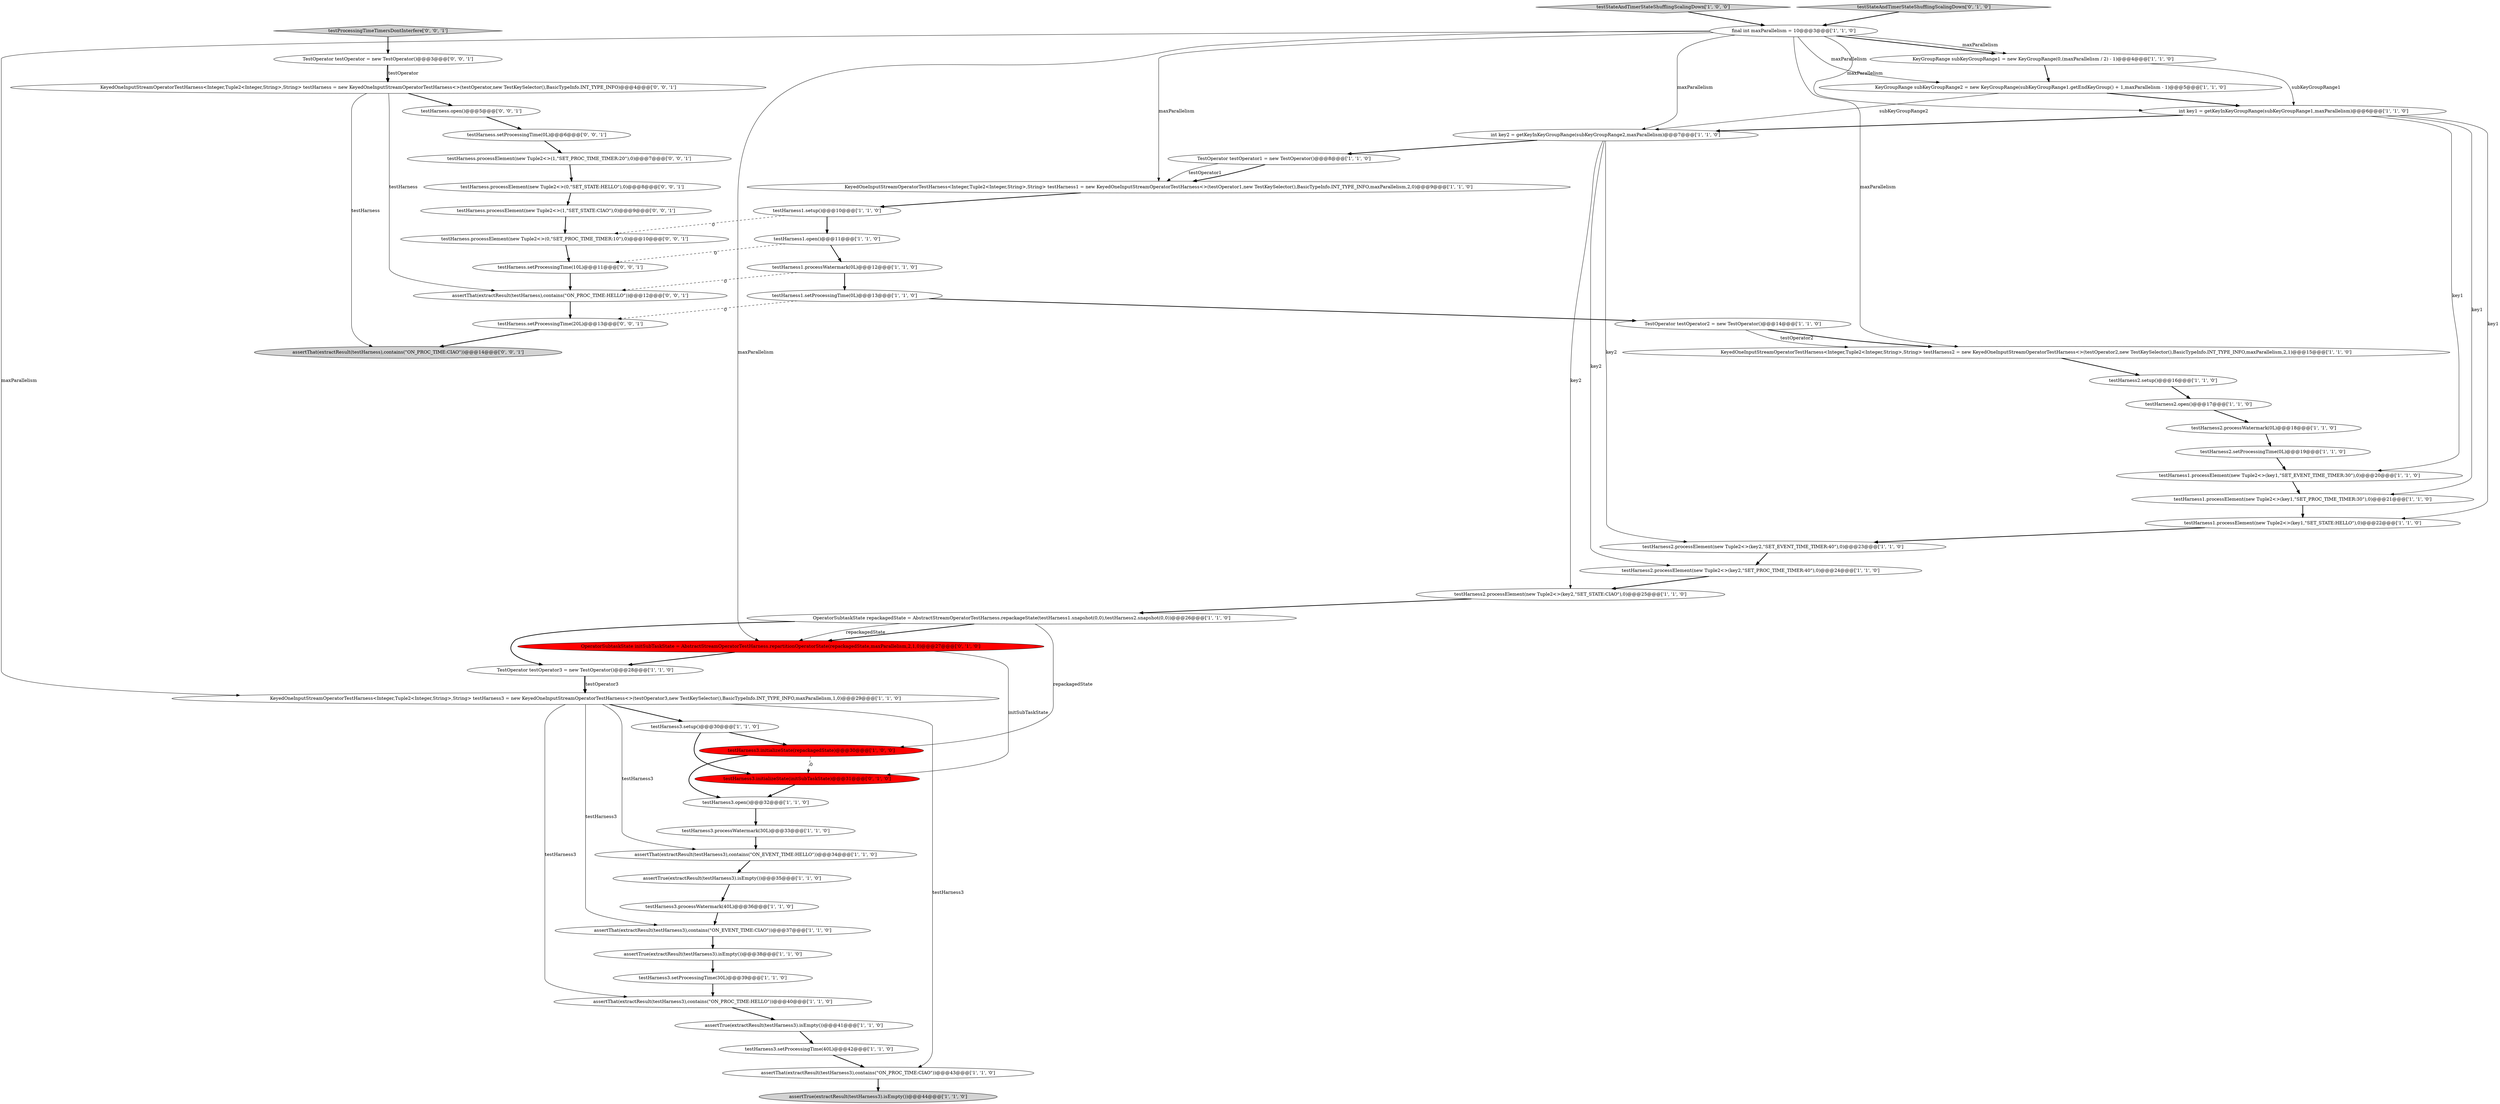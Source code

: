 digraph {
5 [style = filled, label = "KeyedOneInputStreamOperatorTestHarness<Integer,Tuple2<Integer,String>,String> testHarness1 = new KeyedOneInputStreamOperatorTestHarness<>(testOperator1,new TestKeySelector(),BasicTypeInfo.INT_TYPE_INFO,maxParallelism,2,0)@@@9@@@['1', '1', '0']", fillcolor = white, shape = ellipse image = "AAA0AAABBB1BBB"];
30 [style = filled, label = "assertTrue(extractResult(testHarness3).isEmpty())@@@35@@@['1', '1', '0']", fillcolor = white, shape = ellipse image = "AAA0AAABBB1BBB"];
18 [style = filled, label = "int key1 = getKeyInKeyGroupRange(subKeyGroupRange1,maxParallelism)@@@6@@@['1', '1', '0']", fillcolor = white, shape = ellipse image = "AAA0AAABBB1BBB"];
6 [style = filled, label = "assertThat(extractResult(testHarness3),contains(\"ON_EVENT_TIME:HELLO\"))@@@34@@@['1', '1', '0']", fillcolor = white, shape = ellipse image = "AAA0AAABBB1BBB"];
8 [style = filled, label = "final int maxParallelism = 10@@@3@@@['1', '1', '0']", fillcolor = white, shape = ellipse image = "AAA0AAABBB1BBB"];
7 [style = filled, label = "assertTrue(extractResult(testHarness3).isEmpty())@@@38@@@['1', '1', '0']", fillcolor = white, shape = ellipse image = "AAA0AAABBB1BBB"];
19 [style = filled, label = "testHarness2.open()@@@17@@@['1', '1', '0']", fillcolor = white, shape = ellipse image = "AAA0AAABBB1BBB"];
39 [style = filled, label = "testHarness1.open()@@@11@@@['1', '1', '0']", fillcolor = white, shape = ellipse image = "AAA0AAABBB1BBB"];
34 [style = filled, label = "testHarness1.processElement(new Tuple2<>(key1,\"SET_EVENT_TIME_TIMER:30\"),0)@@@20@@@['1', '1', '0']", fillcolor = white, shape = ellipse image = "AAA0AAABBB1BBB"];
11 [style = filled, label = "testHarness3.open()@@@32@@@['1', '1', '0']", fillcolor = white, shape = ellipse image = "AAA0AAABBB1BBB"];
38 [style = filled, label = "testHarness1.setProcessingTime(0L)@@@13@@@['1', '1', '0']", fillcolor = white, shape = ellipse image = "AAA0AAABBB1BBB"];
13 [style = filled, label = "testHarness3.setProcessingTime(30L)@@@39@@@['1', '1', '0']", fillcolor = white, shape = ellipse image = "AAA0AAABBB1BBB"];
16 [style = filled, label = "OperatorSubtaskState repackagedState = AbstractStreamOperatorTestHarness.repackageState(testHarness1.snapshot(0,0),testHarness2.snapshot(0,0))@@@26@@@['1', '1', '0']", fillcolor = white, shape = ellipse image = "AAA0AAABBB1BBB"];
22 [style = filled, label = "TestOperator testOperator3 = new TestOperator()@@@28@@@['1', '1', '0']", fillcolor = white, shape = ellipse image = "AAA0AAABBB1BBB"];
9 [style = filled, label = "testHarness2.processWatermark(0L)@@@18@@@['1', '1', '0']", fillcolor = white, shape = ellipse image = "AAA0AAABBB1BBB"];
35 [style = filled, label = "assertThat(extractResult(testHarness3),contains(\"ON_PROC_TIME:CIAO\"))@@@43@@@['1', '1', '0']", fillcolor = white, shape = ellipse image = "AAA0AAABBB1BBB"];
21 [style = filled, label = "testHarness2.processElement(new Tuple2<>(key2,\"SET_EVENT_TIME_TIMER:40\"),0)@@@23@@@['1', '1', '0']", fillcolor = white, shape = ellipse image = "AAA0AAABBB1BBB"];
28 [style = filled, label = "TestOperator testOperator2 = new TestOperator()@@@14@@@['1', '1', '0']", fillcolor = white, shape = ellipse image = "AAA0AAABBB1BBB"];
36 [style = filled, label = "KeyedOneInputStreamOperatorTestHarness<Integer,Tuple2<Integer,String>,String> testHarness2 = new KeyedOneInputStreamOperatorTestHarness<>(testOperator2,new TestKeySelector(),BasicTypeInfo.INT_TYPE_INFO,maxParallelism,2,1)@@@15@@@['1', '1', '0']", fillcolor = white, shape = ellipse image = "AAA0AAABBB1BBB"];
51 [style = filled, label = "testHarness.setProcessingTime(0L)@@@6@@@['0', '0', '1']", fillcolor = white, shape = ellipse image = "AAA0AAABBB3BBB"];
29 [style = filled, label = "assertThat(extractResult(testHarness3),contains(\"ON_PROC_TIME:HELLO\"))@@@40@@@['1', '1', '0']", fillcolor = white, shape = ellipse image = "AAA0AAABBB1BBB"];
27 [style = filled, label = "testHarness2.processElement(new Tuple2<>(key2,\"SET_STATE:CIAO\"),0)@@@25@@@['1', '1', '0']", fillcolor = white, shape = ellipse image = "AAA0AAABBB1BBB"];
4 [style = filled, label = "KeyGroupRange subKeyGroupRange2 = new KeyGroupRange(subKeyGroupRange1.getEndKeyGroup() + 1,maxParallelism - 1)@@@5@@@['1', '1', '0']", fillcolor = white, shape = ellipse image = "AAA0AAABBB1BBB"];
50 [style = filled, label = "KeyedOneInputStreamOperatorTestHarness<Integer,Tuple2<Integer,String>,String> testHarness = new KeyedOneInputStreamOperatorTestHarness<>(testOperator,new TestKeySelector(),BasicTypeInfo.INT_TYPE_INFO)@@@4@@@['0', '0', '1']", fillcolor = white, shape = ellipse image = "AAA0AAABBB3BBB"];
37 [style = filled, label = "KeyedOneInputStreamOperatorTestHarness<Integer,Tuple2<Integer,String>,String> testHarness3 = new KeyedOneInputStreamOperatorTestHarness<>(testOperator3,new TestKeySelector(),BasicTypeInfo.INT_TYPE_INFO,maxParallelism,1,0)@@@29@@@['1', '1', '0']", fillcolor = white, shape = ellipse image = "AAA0AAABBB1BBB"];
20 [style = filled, label = "testHarness1.setup()@@@10@@@['1', '1', '0']", fillcolor = white, shape = ellipse image = "AAA0AAABBB1BBB"];
33 [style = filled, label = "assertTrue(extractResult(testHarness3).isEmpty())@@@44@@@['1', '1', '0']", fillcolor = lightgray, shape = ellipse image = "AAA0AAABBB1BBB"];
56 [style = filled, label = "assertThat(extractResult(testHarness),contains(\"ON_PROC_TIME:HELLO\"))@@@12@@@['0', '0', '1']", fillcolor = white, shape = ellipse image = "AAA0AAABBB3BBB"];
15 [style = filled, label = "testHarness1.processElement(new Tuple2<>(key1,\"SET_PROC_TIME_TIMER:30\"),0)@@@21@@@['1', '1', '0']", fillcolor = white, shape = ellipse image = "AAA0AAABBB1BBB"];
23 [style = filled, label = "testHarness3.initializeState(repackagedState)@@@30@@@['1', '0', '0']", fillcolor = red, shape = ellipse image = "AAA1AAABBB1BBB"];
10 [style = filled, label = "testHarness3.processWatermark(30L)@@@33@@@['1', '1', '0']", fillcolor = white, shape = ellipse image = "AAA0AAABBB1BBB"];
32 [style = filled, label = "TestOperator testOperator1 = new TestOperator()@@@8@@@['1', '1', '0']", fillcolor = white, shape = ellipse image = "AAA0AAABBB1BBB"];
26 [style = filled, label = "testHarness2.processElement(new Tuple2<>(key2,\"SET_PROC_TIME_TIMER:40\"),0)@@@24@@@['1', '1', '0']", fillcolor = white, shape = ellipse image = "AAA0AAABBB1BBB"];
49 [style = filled, label = "assertThat(extractResult(testHarness),contains(\"ON_PROC_TIME:CIAO\"))@@@14@@@['0', '0', '1']", fillcolor = lightgray, shape = ellipse image = "AAA0AAABBB3BBB"];
31 [style = filled, label = "testStateAndTimerStateShufflingScalingDown['1', '0', '0']", fillcolor = lightgray, shape = diamond image = "AAA0AAABBB1BBB"];
12 [style = filled, label = "assertThat(extractResult(testHarness3),contains(\"ON_EVENT_TIME:CIAO\"))@@@37@@@['1', '1', '0']", fillcolor = white, shape = ellipse image = "AAA0AAABBB1BBB"];
46 [style = filled, label = "testHarness.processElement(new Tuple2<>(0,\"SET_STATE:HELLO\"),0)@@@8@@@['0', '0', '1']", fillcolor = white, shape = ellipse image = "AAA0AAABBB3BBB"];
40 [style = filled, label = "testHarness3.processWatermark(40L)@@@36@@@['1', '1', '0']", fillcolor = white, shape = ellipse image = "AAA0AAABBB1BBB"];
43 [style = filled, label = "OperatorSubtaskState initSubTaskState = AbstractStreamOperatorTestHarness.repartitionOperatorState(repackagedState,maxParallelism,2,1,0)@@@27@@@['0', '1', '0']", fillcolor = red, shape = ellipse image = "AAA1AAABBB2BBB"];
57 [style = filled, label = "testHarness.open()@@@5@@@['0', '0', '1']", fillcolor = white, shape = ellipse image = "AAA0AAABBB3BBB"];
48 [style = filled, label = "TestOperator testOperator = new TestOperator()@@@3@@@['0', '0', '1']", fillcolor = white, shape = ellipse image = "AAA0AAABBB3BBB"];
44 [style = filled, label = "testStateAndTimerStateShufflingScalingDown['0', '1', '0']", fillcolor = lightgray, shape = diamond image = "AAA0AAABBB2BBB"];
42 [style = filled, label = "testHarness3.initializeState(initSubTaskState)@@@31@@@['0', '1', '0']", fillcolor = red, shape = ellipse image = "AAA1AAABBB2BBB"];
45 [style = filled, label = "testHarness.setProcessingTime(10L)@@@11@@@['0', '0', '1']", fillcolor = white, shape = ellipse image = "AAA0AAABBB3BBB"];
47 [style = filled, label = "testProcessingTimeTimersDontInterfere['0', '0', '1']", fillcolor = lightgray, shape = diamond image = "AAA0AAABBB3BBB"];
52 [style = filled, label = "testHarness.processElement(new Tuple2<>(1,\"SET_PROC_TIME_TIMER:20\"),0)@@@7@@@['0', '0', '1']", fillcolor = white, shape = ellipse image = "AAA0AAABBB3BBB"];
14 [style = filled, label = "int key2 = getKeyInKeyGroupRange(subKeyGroupRange2,maxParallelism)@@@7@@@['1', '1', '0']", fillcolor = white, shape = ellipse image = "AAA0AAABBB1BBB"];
1 [style = filled, label = "testHarness2.setup()@@@16@@@['1', '1', '0']", fillcolor = white, shape = ellipse image = "AAA0AAABBB1BBB"];
24 [style = filled, label = "assertTrue(extractResult(testHarness3).isEmpty())@@@41@@@['1', '1', '0']", fillcolor = white, shape = ellipse image = "AAA0AAABBB1BBB"];
2 [style = filled, label = "testHarness3.setProcessingTime(40L)@@@42@@@['1', '1', '0']", fillcolor = white, shape = ellipse image = "AAA0AAABBB1BBB"];
41 [style = filled, label = "testHarness3.setup()@@@30@@@['1', '1', '0']", fillcolor = white, shape = ellipse image = "AAA0AAABBB1BBB"];
53 [style = filled, label = "testHarness.setProcessingTime(20L)@@@13@@@['0', '0', '1']", fillcolor = white, shape = ellipse image = "AAA0AAABBB3BBB"];
54 [style = filled, label = "testHarness.processElement(new Tuple2<>(1,\"SET_STATE:CIAO\"),0)@@@9@@@['0', '0', '1']", fillcolor = white, shape = ellipse image = "AAA0AAABBB3BBB"];
17 [style = filled, label = "KeyGroupRange subKeyGroupRange1 = new KeyGroupRange(0,(maxParallelism / 2) - 1)@@@4@@@['1', '1', '0']", fillcolor = white, shape = ellipse image = "AAA0AAABBB1BBB"];
25 [style = filled, label = "testHarness1.processWatermark(0L)@@@12@@@['1', '1', '0']", fillcolor = white, shape = ellipse image = "AAA0AAABBB1BBB"];
3 [style = filled, label = "testHarness2.setProcessingTime(0L)@@@19@@@['1', '1', '0']", fillcolor = white, shape = ellipse image = "AAA0AAABBB1BBB"];
55 [style = filled, label = "testHarness.processElement(new Tuple2<>(0,\"SET_PROC_TIME_TIMER:10\"),0)@@@10@@@['0', '0', '1']", fillcolor = white, shape = ellipse image = "AAA0AAABBB3BBB"];
0 [style = filled, label = "testHarness1.processElement(new Tuple2<>(key1,\"SET_STATE:HELLO\"),0)@@@22@@@['1', '1', '0']", fillcolor = white, shape = ellipse image = "AAA0AAABBB1BBB"];
2->35 [style = bold, label=""];
54->55 [style = bold, label=""];
25->56 [style = dashed, label="0"];
44->8 [style = bold, label=""];
5->20 [style = bold, label=""];
22->37 [style = bold, label=""];
14->27 [style = solid, label="key2"];
14->26 [style = solid, label="key2"];
34->15 [style = bold, label=""];
18->15 [style = solid, label="key1"];
12->7 [style = bold, label=""];
3->34 [style = bold, label=""];
8->5 [style = solid, label="maxParallelism"];
21->26 [style = bold, label=""];
19->9 [style = bold, label=""];
46->54 [style = bold, label=""];
15->0 [style = bold, label=""];
16->43 [style = bold, label=""];
30->40 [style = bold, label=""];
8->36 [style = solid, label="maxParallelism"];
39->45 [style = dashed, label="0"];
56->53 [style = bold, label=""];
48->50 [style = solid, label="testOperator"];
17->18 [style = solid, label="subKeyGroupRange1"];
28->36 [style = bold, label=""];
47->48 [style = bold, label=""];
57->51 [style = bold, label=""];
38->28 [style = bold, label=""];
48->50 [style = bold, label=""];
4->18 [style = bold, label=""];
0->21 [style = bold, label=""];
14->21 [style = solid, label="key2"];
27->16 [style = bold, label=""];
20->55 [style = dashed, label="0"];
8->17 [style = bold, label=""];
4->14 [style = solid, label="subKeyGroupRange2"];
26->27 [style = bold, label=""];
8->17 [style = solid, label="maxParallelism"];
43->22 [style = bold, label=""];
20->39 [style = bold, label=""];
45->56 [style = bold, label=""];
50->49 [style = solid, label="testHarness"];
39->25 [style = bold, label=""];
1->19 [style = bold, label=""];
25->38 [style = bold, label=""];
50->56 [style = solid, label="testHarness"];
52->46 [style = bold, label=""];
8->14 [style = solid, label="maxParallelism"];
43->42 [style = solid, label="initSubTaskState"];
8->18 [style = solid, label="maxParallelism"];
28->36 [style = solid, label="testOperator2"];
37->41 [style = bold, label=""];
8->43 [style = solid, label="maxParallelism"];
8->4 [style = solid, label="maxParallelism"];
51->52 [style = bold, label=""];
37->12 [style = solid, label="testHarness3"];
18->34 [style = solid, label="key1"];
10->6 [style = bold, label=""];
37->6 [style = solid, label="testHarness3"];
40->12 [style = bold, label=""];
42->11 [style = bold, label=""];
11->10 [style = bold, label=""];
50->57 [style = bold, label=""];
38->53 [style = dashed, label="0"];
9->3 [style = bold, label=""];
23->11 [style = bold, label=""];
22->37 [style = solid, label="testOperator3"];
14->32 [style = bold, label=""];
31->8 [style = bold, label=""];
17->4 [style = bold, label=""];
7->13 [style = bold, label=""];
32->5 [style = bold, label=""];
24->2 [style = bold, label=""];
18->0 [style = solid, label="key1"];
35->33 [style = bold, label=""];
16->22 [style = bold, label=""];
16->43 [style = solid, label="repackagedState"];
36->1 [style = bold, label=""];
16->23 [style = solid, label="repackagedState"];
53->49 [style = bold, label=""];
13->29 [style = bold, label=""];
37->35 [style = solid, label="testHarness3"];
37->29 [style = solid, label="testHarness3"];
8->37 [style = solid, label="maxParallelism"];
23->42 [style = dashed, label="0"];
29->24 [style = bold, label=""];
41->23 [style = bold, label=""];
18->14 [style = bold, label=""];
32->5 [style = solid, label="testOperator1"];
55->45 [style = bold, label=""];
41->42 [style = bold, label=""];
6->30 [style = bold, label=""];
}
